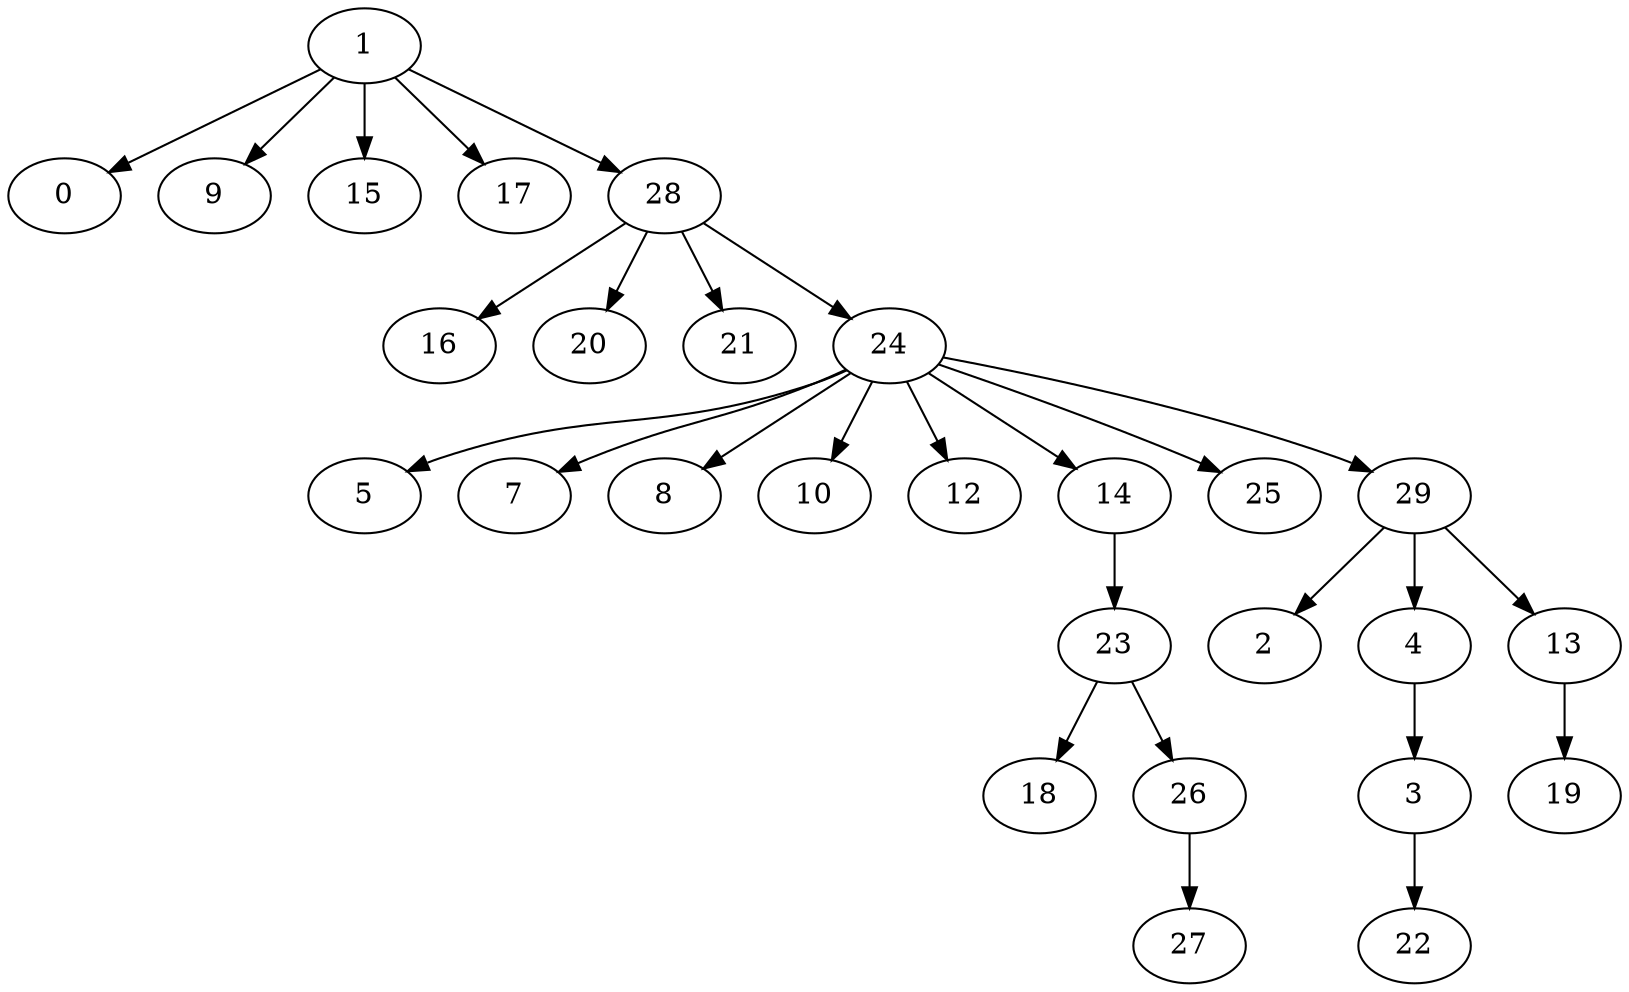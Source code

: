 digraph Geo_30_DFSIT {
1;0;9;15;17;28;16;20;21;24;5;7;8;10;12;14;25;29;2;4;13;19;3;22;23;18;26;27;1 -> 0;
1 -> 9;
1 -> 15;
1 -> 17;
1 -> 28;
28 -> 16;
28 -> 20;
28 -> 21;
28 -> 24;
24 -> 5;
24 -> 7;
24 -> 8;
24 -> 10;
24 -> 12;
24 -> 14;
24 -> 25;
24 -> 29;
29 -> 2;
29 -> 4;
29 -> 13;
13 -> 19;
4 -> 3;
3 -> 22;
14 -> 23;
23 -> 18;
23 -> 26;
26 -> 27;
}
